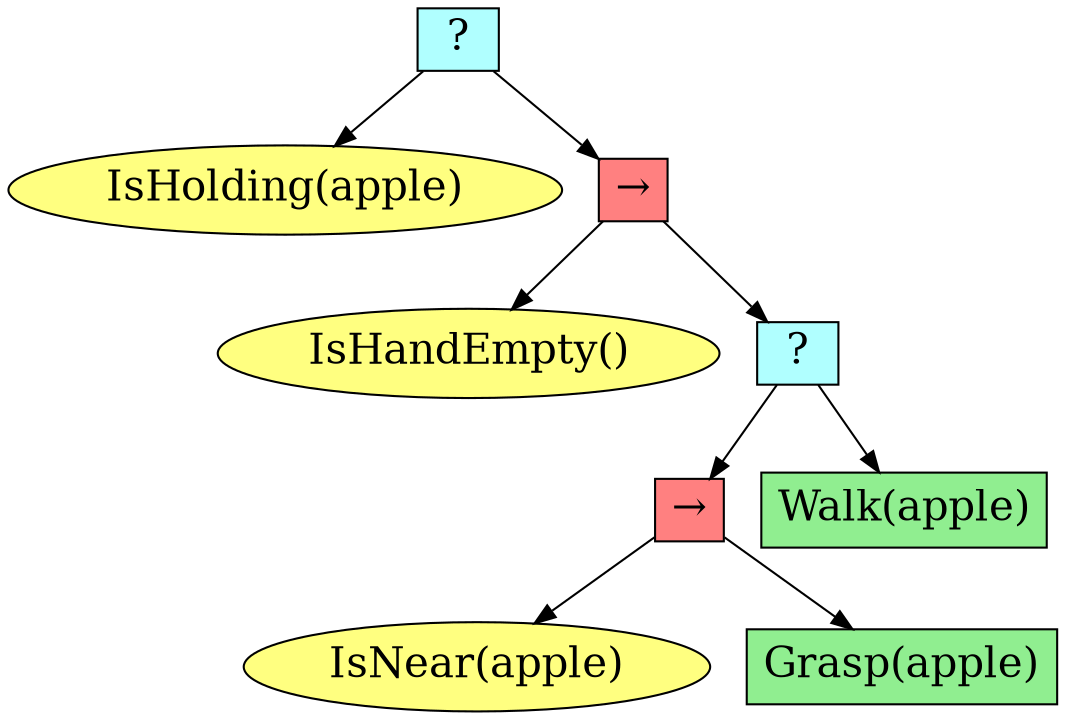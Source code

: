 digraph pastafarianism {
ordering=out;
graph [fontname="times-roman"];
node [fontname="times-roman"];
edge [fontname="times-roman"];
"995a04c0-32a7-469a-9006-e4ed377d5c85" [fillcolor="#B0FFFF", fontcolor=black, fontsize=20, height=0.01, label=" ? ", shape=box, style=filled, width=0.01];
"5eebd241-f214-4426-b8cc-f52a9f0e3068" [fillcolor="#FFFF80", fontcolor=black, fontsize=20, label="IsHolding(apple)", shape=ellipse, style=filled];
"995a04c0-32a7-469a-9006-e4ed377d5c85" -> "5eebd241-f214-4426-b8cc-f52a9f0e3068";
"ffcb92c4-cb72-433d-8c5b-7949611bde4f" [fillcolor="#FF8080", fontcolor=black, fontsize=20, height=0.01, label="&rarr;", shape=box, style=filled, width=0.01];
"995a04c0-32a7-469a-9006-e4ed377d5c85" -> "ffcb92c4-cb72-433d-8c5b-7949611bde4f";
"1e36da08-e71f-414c-91cb-8a24201ad524" [fillcolor="#FFFF80", fontcolor=black, fontsize=20, label="IsHandEmpty()", shape=ellipse, style=filled];
"ffcb92c4-cb72-433d-8c5b-7949611bde4f" -> "1e36da08-e71f-414c-91cb-8a24201ad524";
"56541358-b25e-4752-bddf-4f55bdc2fcef" [fillcolor="#B0FFFF", fontcolor=black, fontsize=20, height=0.01, label=" ? ", shape=box, style=filled, width=0.01];
"ffcb92c4-cb72-433d-8c5b-7949611bde4f" -> "56541358-b25e-4752-bddf-4f55bdc2fcef";
"e78b29a2-66c7-4e7e-bff1-28030661dc99" [fillcolor="#FF8080", fontcolor=black, fontsize=20, height=0.01, label="&rarr;", shape=box, style=filled, width=0.01];
"56541358-b25e-4752-bddf-4f55bdc2fcef" -> "e78b29a2-66c7-4e7e-bff1-28030661dc99";
"5a300bd2-b12f-48e7-b16b-4e659091bfdc" [fillcolor="#FFFF80", fontcolor=black, fontsize=20, label="IsNear(apple)", shape=ellipse, style=filled];
"e78b29a2-66c7-4e7e-bff1-28030661dc99" -> "5a300bd2-b12f-48e7-b16b-4e659091bfdc";
"2396bef8-c4d3-4abf-9561-ae7732f48ce0" [fillcolor=lightgreen, fontcolor=black, fontsize=20, label="Grasp(apple)", shape=box, style=filled];
"e78b29a2-66c7-4e7e-bff1-28030661dc99" -> "2396bef8-c4d3-4abf-9561-ae7732f48ce0";
"eb112423-682c-402f-8a43-5ee84d67fee8" [fillcolor=lightgreen, fontcolor=black, fontsize=20, label="Walk(apple)", shape=box, style=filled];
"56541358-b25e-4752-bddf-4f55bdc2fcef" -> "eb112423-682c-402f-8a43-5ee84d67fee8";
}
